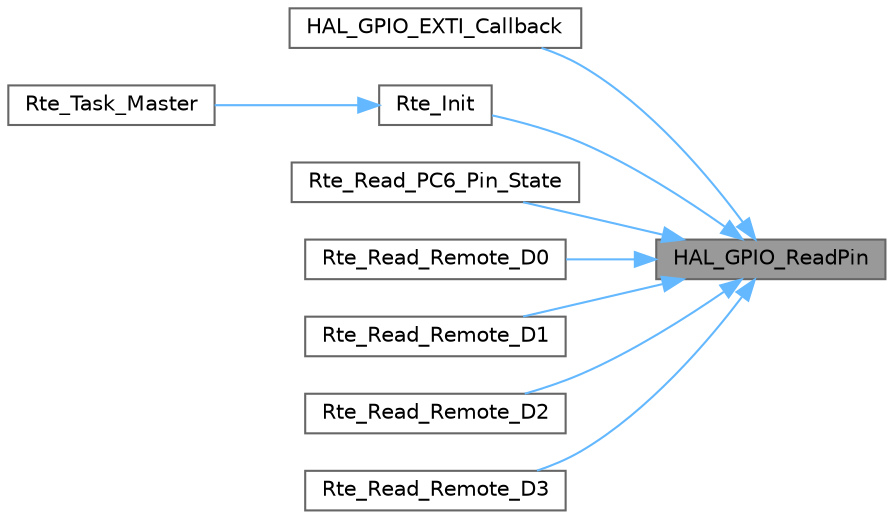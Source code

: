 digraph "HAL_GPIO_ReadPin"
{
 // LATEX_PDF_SIZE
  bgcolor="transparent";
  edge [fontname=Helvetica,fontsize=10,labelfontname=Helvetica,labelfontsize=10];
  node [fontname=Helvetica,fontsize=10,shape=box,height=0.2,width=0.4];
  rankdir="RL";
  Node1 [id="Node000001",label="HAL_GPIO_ReadPin",height=0.2,width=0.4,color="gray40", fillcolor="grey60", style="filled", fontcolor="black",tooltip=" "];
  Node1 -> Node2 [id="edge1_Node000001_Node000002",dir="back",color="steelblue1",style="solid",tooltip=" "];
  Node2 [id="Node000002",label="HAL_GPIO_EXTI_Callback",height=0.2,width=0.4,color="grey40", fillcolor="white", style="filled",URL="$group___g_p_i_o___exported___functions___group2.html#ga0cd91fd3a9608559c2a87a8ba6cba55f",tooltip=" "];
  Node1 -> Node3 [id="edge2_Node000001_Node000003",dir="back",color="steelblue1",style="solid",tooltip=" "];
  Node3 [id="Node000003",label="Rte_Init",height=0.2,width=0.4,color="grey40", fillcolor="white", style="filled",URL="$_rte_8c.html#a18351d243cb65474aa0f8026d81e1e7b",tooltip=" "];
  Node3 -> Node4 [id="edge3_Node000003_Node000004",dir="back",color="steelblue1",style="solid",tooltip=" "];
  Node4 [id="Node000004",label="Rte_Task_Master",height=0.2,width=0.4,color="grey40", fillcolor="white", style="filled",URL="$_rte_8c.html#a64a41eafc57522de06890f9bfcf3e26b",tooltip=" "];
  Node1 -> Node5 [id="edge4_Node000001_Node000005",dir="back",color="steelblue1",style="solid",tooltip=" "];
  Node5 [id="Node000005",label="Rte_Read_PC6_Pin_State",height=0.2,width=0.4,color="grey40", fillcolor="white", style="filled",URL="$_rte_8c.html#a1b8af01c1afa88ad77b0f6483c512fa6",tooltip="Read PC6 pin state."];
  Node1 -> Node6 [id="edge5_Node000001_Node000006",dir="back",color="steelblue1",style="solid",tooltip=" "];
  Node6 [id="Node000006",label="Rte_Read_Remote_D0",height=0.2,width=0.4,color="grey40", fillcolor="white", style="filled",URL="$_rte_8c.html#a7e35a5ee16482af03c31bd0ebfceed8a",tooltip="Read DO pin form remote controller."];
  Node1 -> Node7 [id="edge6_Node000001_Node000007",dir="back",color="steelblue1",style="solid",tooltip=" "];
  Node7 [id="Node000007",label="Rte_Read_Remote_D1",height=0.2,width=0.4,color="grey40", fillcolor="white", style="filled",URL="$_rte_8c.html#aa37a44ca25eff15062416e31a44a2d8c",tooltip="Read D1 pin from remote controller."];
  Node1 -> Node8 [id="edge7_Node000001_Node000008",dir="back",color="steelblue1",style="solid",tooltip=" "];
  Node8 [id="Node000008",label="Rte_Read_Remote_D2",height=0.2,width=0.4,color="grey40", fillcolor="white", style="filled",URL="$_rte_8c.html#a221787481309d80b40dadc0a4b265137",tooltip="Read D2 pin from remote controller."];
  Node1 -> Node9 [id="edge8_Node000001_Node000009",dir="back",color="steelblue1",style="solid",tooltip=" "];
  Node9 [id="Node000009",label="Rte_Read_Remote_D3",height=0.2,width=0.4,color="grey40", fillcolor="white", style="filled",URL="$_rte_8c.html#a6f770fa7d246845744e83f20f5f2527e",tooltip="Read D3 pin from remote controller."];
}
